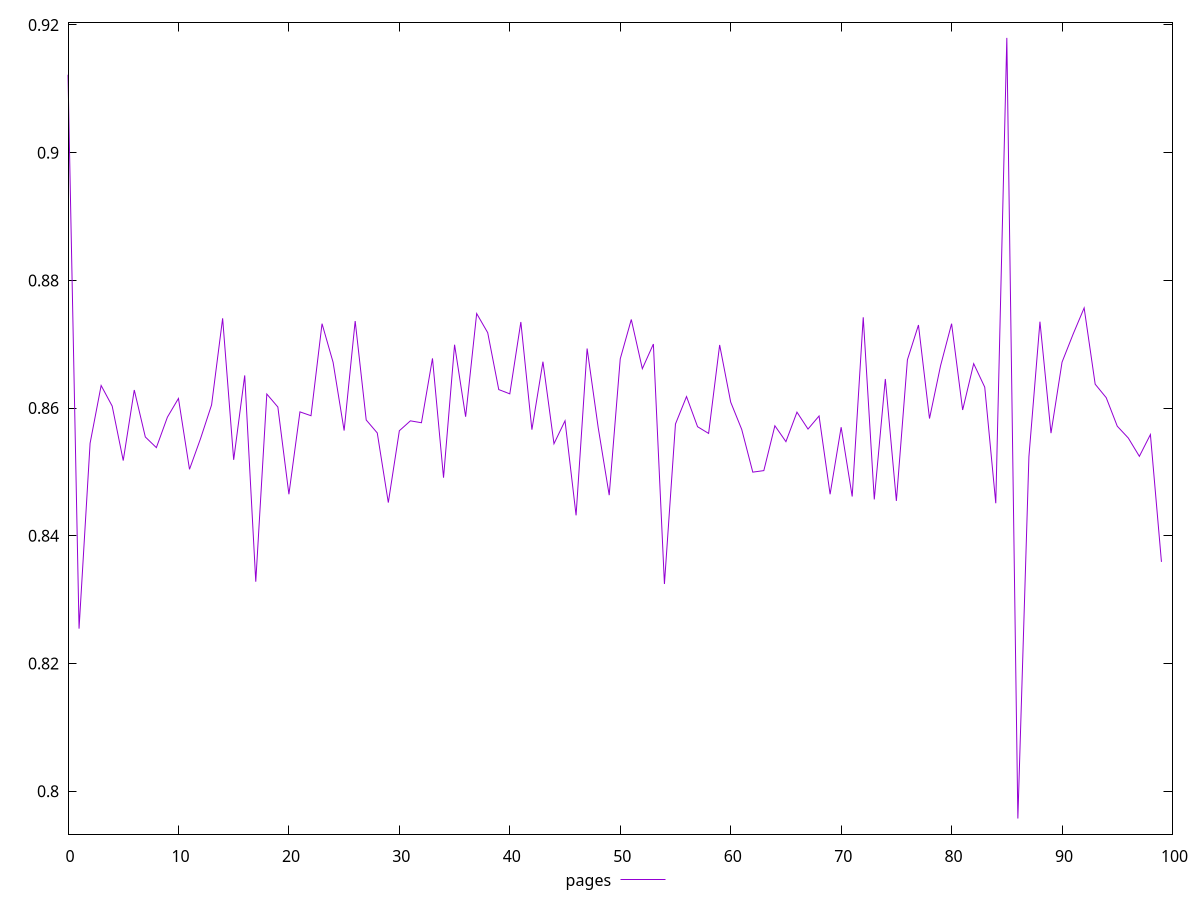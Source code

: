 $_pages <<EOF
0.9122051086786269
0.8254652688433064
0.8544975011479933
0.8635396104759101
0.8603179109944483
0.851787615643921
0.8628351899417782
0.855482620178247
0.8538114136685214
0.858584571309533
0.8615164471274379
0.8504159222545365
0.8552237921841375
0.8605046992236427
0.8740620507826808
0.8519018004480446
0.8651211734121474
0.8328162430344073
0.8622033021118645
0.8601703468187355
0.8465113782187741
0.8594124052447277
0.8588093586743557
0.8732230512381671
0.8671772546233816
0.8564827099992663
0.8736367298209697
0.8581405941704823
0.8561121618924683
0.8452063570640276
0.8564557718733585
0.8580064141390265
0.8577103205155671
0.8677871501001798
0.8491086092295246
0.8699246481146823
0.8586471071805195
0.8748091752455034
0.8718093568081081
0.8629029636347987
0.8622335554935684
0.8734872049688589
0.8566203671919334
0.8672675651275357
0.8544223245300581
0.8580153608142759
0.8432084817963408
0.8693306350004687
0.8569822529995059
0.8463675678684397
0.8677158778333767
0.8738791208886024
0.8661707051548826
0.870034515814774
0.8324558888500667
0.8575133063088998
0.8618083207216103
0.8570876204028827
0.8560365157097746
0.8698877770438229
0.8609379825057167
0.8566517827106239
0.8499734726719557
0.8502133434368793
0.8572355388816344
0.8547477462192079
0.859367820438532
0.856719093874509
0.8587661970481913
0.8465098485452981
0.857012894449733
0.8461555996530539
0.8742263175709608
0.8456984454874822
0.8645604810088996
0.8454693252881367
0.8675631050998418
0.8730131577890757
0.8583663665334914
0.866632012388201
0.8732216189542574
0.8597072860294344
0.8669630434619435
0.8632836044546035
0.8451005169172499
0.917974311846788
0.7957300190824915
0.8523952613524308
0.8735351459200704
0.8560829535611145
0.8671991059564826
0.8715741393879357
0.875690448688218
0.8637469401862321
0.8616310052650519
0.857168309621809
0.8553115859662863
0.8524496374799648
0.855862703705817
0.835920501563719
EOF
set key outside below
set terminal pngcairo
set output "report_00006_2020-11-02T20-21-41.718Z/mainthread-work-breakdown/pages//score.png"
set yrange [0.7932851332272056:0.9204191977020739]
plot $_pages title "pages" with line ,